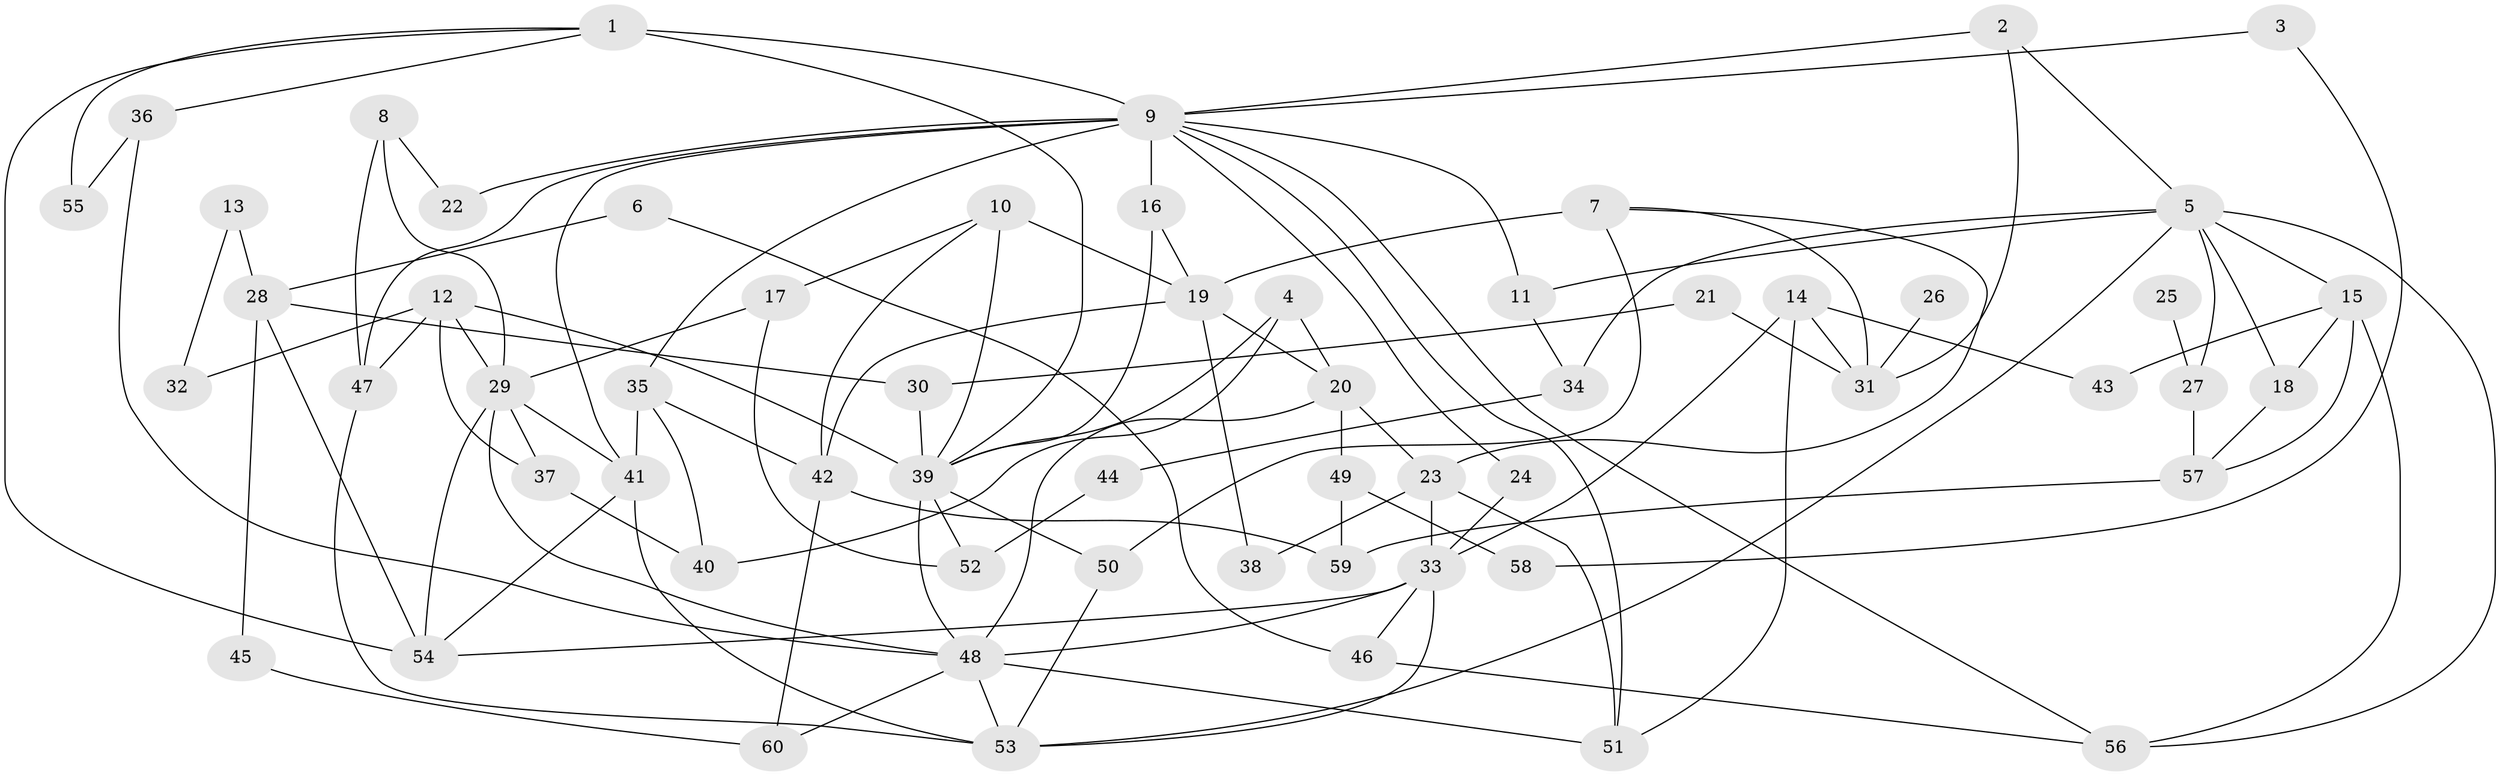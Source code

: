 // original degree distribution, {6: 0.058333333333333334, 10: 0.008333333333333333, 11: 0.008333333333333333, 3: 0.31666666666666665, 4: 0.14166666666666666, 2: 0.24166666666666667, 5: 0.058333333333333334, 1: 0.16666666666666666}
// Generated by graph-tools (version 1.1) at 2025/01/03/09/25 03:01:04]
// undirected, 60 vertices, 115 edges
graph export_dot {
graph [start="1"]
  node [color=gray90,style=filled];
  1;
  2;
  3;
  4;
  5;
  6;
  7;
  8;
  9;
  10;
  11;
  12;
  13;
  14;
  15;
  16;
  17;
  18;
  19;
  20;
  21;
  22;
  23;
  24;
  25;
  26;
  27;
  28;
  29;
  30;
  31;
  32;
  33;
  34;
  35;
  36;
  37;
  38;
  39;
  40;
  41;
  42;
  43;
  44;
  45;
  46;
  47;
  48;
  49;
  50;
  51;
  52;
  53;
  54;
  55;
  56;
  57;
  58;
  59;
  60;
  1 -- 9 [weight=2.0];
  1 -- 36 [weight=1.0];
  1 -- 39 [weight=1.0];
  1 -- 54 [weight=1.0];
  1 -- 55 [weight=1.0];
  2 -- 5 [weight=1.0];
  2 -- 9 [weight=1.0];
  2 -- 31 [weight=1.0];
  3 -- 9 [weight=1.0];
  3 -- 58 [weight=1.0];
  4 -- 20 [weight=1.0];
  4 -- 39 [weight=1.0];
  4 -- 40 [weight=1.0];
  5 -- 11 [weight=1.0];
  5 -- 15 [weight=1.0];
  5 -- 18 [weight=1.0];
  5 -- 27 [weight=1.0];
  5 -- 34 [weight=1.0];
  5 -- 53 [weight=1.0];
  5 -- 56 [weight=1.0];
  6 -- 28 [weight=1.0];
  6 -- 46 [weight=1.0];
  7 -- 19 [weight=1.0];
  7 -- 23 [weight=1.0];
  7 -- 31 [weight=1.0];
  7 -- 50 [weight=1.0];
  8 -- 22 [weight=1.0];
  8 -- 29 [weight=1.0];
  8 -- 47 [weight=1.0];
  9 -- 11 [weight=1.0];
  9 -- 16 [weight=1.0];
  9 -- 22 [weight=2.0];
  9 -- 24 [weight=1.0];
  9 -- 35 [weight=1.0];
  9 -- 41 [weight=1.0];
  9 -- 47 [weight=1.0];
  9 -- 51 [weight=1.0];
  9 -- 56 [weight=1.0];
  10 -- 17 [weight=1.0];
  10 -- 19 [weight=1.0];
  10 -- 39 [weight=1.0];
  10 -- 42 [weight=1.0];
  11 -- 34 [weight=1.0];
  12 -- 29 [weight=1.0];
  12 -- 32 [weight=1.0];
  12 -- 37 [weight=1.0];
  12 -- 39 [weight=1.0];
  12 -- 47 [weight=1.0];
  13 -- 28 [weight=1.0];
  13 -- 32 [weight=1.0];
  14 -- 31 [weight=1.0];
  14 -- 33 [weight=2.0];
  14 -- 43 [weight=1.0];
  14 -- 51 [weight=1.0];
  15 -- 18 [weight=1.0];
  15 -- 43 [weight=1.0];
  15 -- 56 [weight=1.0];
  15 -- 57 [weight=1.0];
  16 -- 19 [weight=1.0];
  16 -- 39 [weight=1.0];
  17 -- 29 [weight=1.0];
  17 -- 52 [weight=1.0];
  18 -- 57 [weight=1.0];
  19 -- 20 [weight=1.0];
  19 -- 38 [weight=1.0];
  19 -- 42 [weight=1.0];
  20 -- 23 [weight=1.0];
  20 -- 48 [weight=1.0];
  20 -- 49 [weight=1.0];
  21 -- 30 [weight=1.0];
  21 -- 31 [weight=1.0];
  23 -- 33 [weight=1.0];
  23 -- 38 [weight=1.0];
  23 -- 51 [weight=1.0];
  24 -- 33 [weight=1.0];
  25 -- 27 [weight=1.0];
  26 -- 31 [weight=1.0];
  27 -- 57 [weight=2.0];
  28 -- 30 [weight=1.0];
  28 -- 45 [weight=1.0];
  28 -- 54 [weight=1.0];
  29 -- 37 [weight=1.0];
  29 -- 41 [weight=1.0];
  29 -- 48 [weight=1.0];
  29 -- 54 [weight=1.0];
  30 -- 39 [weight=1.0];
  33 -- 46 [weight=1.0];
  33 -- 48 [weight=1.0];
  33 -- 53 [weight=1.0];
  33 -- 54 [weight=1.0];
  34 -- 44 [weight=1.0];
  35 -- 40 [weight=1.0];
  35 -- 41 [weight=1.0];
  35 -- 42 [weight=1.0];
  36 -- 48 [weight=1.0];
  36 -- 55 [weight=1.0];
  37 -- 40 [weight=1.0];
  39 -- 48 [weight=1.0];
  39 -- 50 [weight=1.0];
  39 -- 52 [weight=1.0];
  41 -- 53 [weight=1.0];
  41 -- 54 [weight=1.0];
  42 -- 59 [weight=1.0];
  42 -- 60 [weight=1.0];
  44 -- 52 [weight=1.0];
  45 -- 60 [weight=1.0];
  46 -- 56 [weight=1.0];
  47 -- 53 [weight=1.0];
  48 -- 51 [weight=1.0];
  48 -- 53 [weight=1.0];
  48 -- 60 [weight=1.0];
  49 -- 58 [weight=1.0];
  49 -- 59 [weight=1.0];
  50 -- 53 [weight=1.0];
  57 -- 59 [weight=1.0];
}
